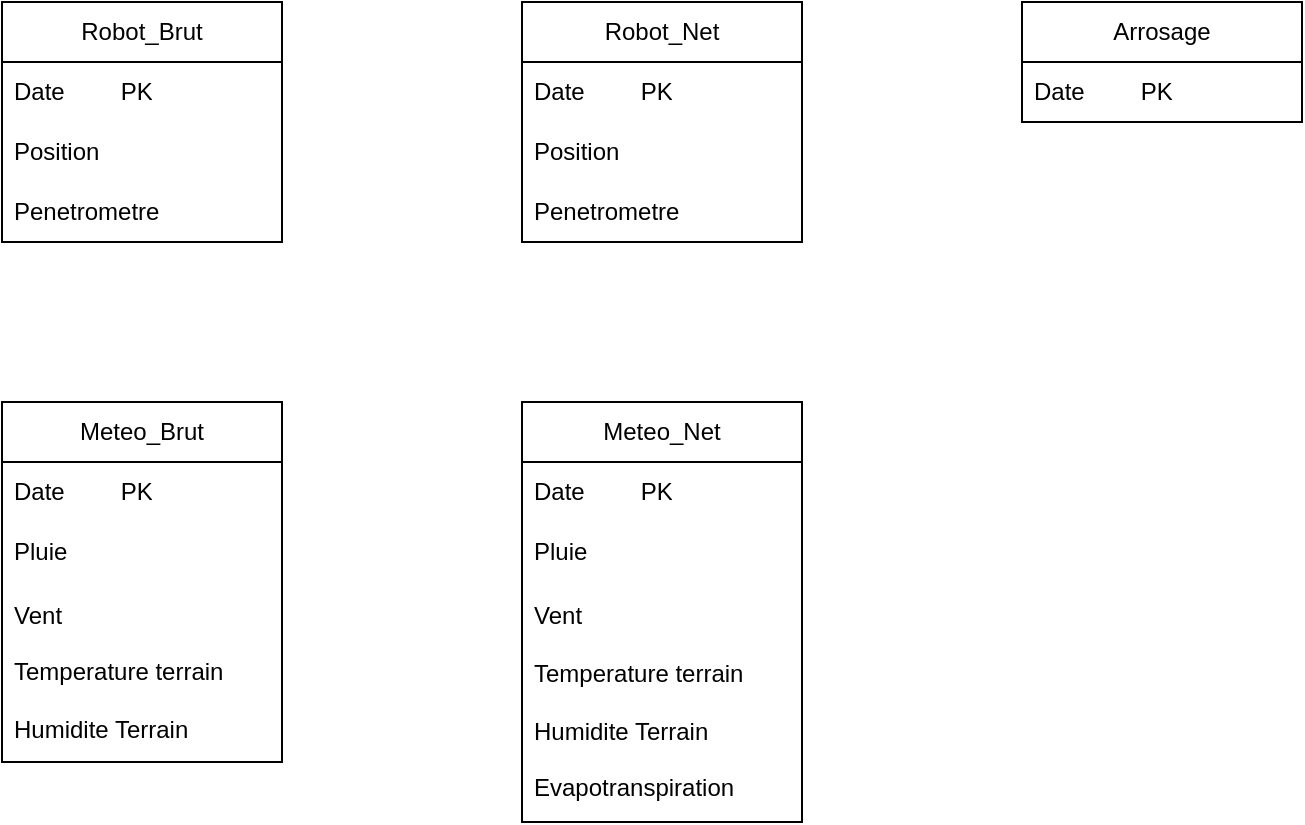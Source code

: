 <mxfile version="26.0.10">
  <diagram name="Page-1" id="NbkS6erG6AtFSxc0C80n">
    <mxGraphModel dx="1674" dy="772" grid="1" gridSize="10" guides="1" tooltips="1" connect="1" arrows="1" fold="1" page="1" pageScale="1" pageWidth="827" pageHeight="1169" math="0" shadow="0">
      <root>
        <mxCell id="0" />
        <mxCell id="1" parent="0" />
        <mxCell id="81JFbpgc3WT4hTkKOunl-1" value="Robot_Brut" style="swimlane;fontStyle=0;childLayout=stackLayout;horizontal=1;startSize=30;horizontalStack=0;resizeParent=1;resizeParentMax=0;resizeLast=0;collapsible=1;marginBottom=0;whiteSpace=wrap;html=1;" vertex="1" parent="1">
          <mxGeometry x="80" y="80" width="140" height="120" as="geometry" />
        </mxCell>
        <mxCell id="81JFbpgc3WT4hTkKOunl-2" value="Date&lt;span style=&quot;white-space: pre;&quot;&gt;&#x9;&lt;/span&gt;PK" style="text;strokeColor=none;fillColor=none;align=left;verticalAlign=middle;spacingLeft=4;spacingRight=4;overflow=hidden;points=[[0,0.5],[1,0.5]];portConstraint=eastwest;rotatable=0;whiteSpace=wrap;html=1;" vertex="1" parent="81JFbpgc3WT4hTkKOunl-1">
          <mxGeometry y="30" width="140" height="30" as="geometry" />
        </mxCell>
        <mxCell id="81JFbpgc3WT4hTkKOunl-3" value="Position" style="text;strokeColor=none;fillColor=none;align=left;verticalAlign=middle;spacingLeft=4;spacingRight=4;overflow=hidden;points=[[0,0.5],[1,0.5]];portConstraint=eastwest;rotatable=0;whiteSpace=wrap;html=1;" vertex="1" parent="81JFbpgc3WT4hTkKOunl-1">
          <mxGeometry y="60" width="140" height="30" as="geometry" />
        </mxCell>
        <mxCell id="81JFbpgc3WT4hTkKOunl-4" value="Penetrometre" style="text;strokeColor=none;fillColor=none;align=left;verticalAlign=middle;spacingLeft=4;spacingRight=4;overflow=hidden;points=[[0,0.5],[1,0.5]];portConstraint=eastwest;rotatable=0;whiteSpace=wrap;html=1;" vertex="1" parent="81JFbpgc3WT4hTkKOunl-1">
          <mxGeometry y="90" width="140" height="30" as="geometry" />
        </mxCell>
        <mxCell id="81JFbpgc3WT4hTkKOunl-5" value="Robot_Net" style="swimlane;fontStyle=0;childLayout=stackLayout;horizontal=1;startSize=30;horizontalStack=0;resizeParent=1;resizeParentMax=0;resizeLast=0;collapsible=1;marginBottom=0;whiteSpace=wrap;html=1;" vertex="1" parent="1">
          <mxGeometry x="340" y="80" width="140" height="120" as="geometry" />
        </mxCell>
        <mxCell id="81JFbpgc3WT4hTkKOunl-6" value="Date&lt;span style=&quot;white-space: pre;&quot;&gt;&#x9;&lt;/span&gt;PK" style="text;strokeColor=none;fillColor=none;align=left;verticalAlign=middle;spacingLeft=4;spacingRight=4;overflow=hidden;points=[[0,0.5],[1,0.5]];portConstraint=eastwest;rotatable=0;whiteSpace=wrap;html=1;" vertex="1" parent="81JFbpgc3WT4hTkKOunl-5">
          <mxGeometry y="30" width="140" height="30" as="geometry" />
        </mxCell>
        <mxCell id="81JFbpgc3WT4hTkKOunl-7" value="Position" style="text;strokeColor=none;fillColor=none;align=left;verticalAlign=middle;spacingLeft=4;spacingRight=4;overflow=hidden;points=[[0,0.5],[1,0.5]];portConstraint=eastwest;rotatable=0;whiteSpace=wrap;html=1;" vertex="1" parent="81JFbpgc3WT4hTkKOunl-5">
          <mxGeometry y="60" width="140" height="30" as="geometry" />
        </mxCell>
        <mxCell id="81JFbpgc3WT4hTkKOunl-8" value="Penetrometre" style="text;strokeColor=none;fillColor=none;align=left;verticalAlign=middle;spacingLeft=4;spacingRight=4;overflow=hidden;points=[[0,0.5],[1,0.5]];portConstraint=eastwest;rotatable=0;whiteSpace=wrap;html=1;" vertex="1" parent="81JFbpgc3WT4hTkKOunl-5">
          <mxGeometry y="90" width="140" height="30" as="geometry" />
        </mxCell>
        <mxCell id="81JFbpgc3WT4hTkKOunl-9" value="Arrosage" style="swimlane;fontStyle=0;childLayout=stackLayout;horizontal=1;startSize=30;horizontalStack=0;resizeParent=1;resizeParentMax=0;resizeLast=0;collapsible=1;marginBottom=0;whiteSpace=wrap;html=1;" vertex="1" parent="1">
          <mxGeometry x="590" y="80" width="140" height="60" as="geometry" />
        </mxCell>
        <mxCell id="81JFbpgc3WT4hTkKOunl-10" value="Date&lt;span style=&quot;white-space: pre;&quot;&gt;&#x9;&lt;/span&gt;PK" style="text;strokeColor=none;fillColor=none;align=left;verticalAlign=middle;spacingLeft=4;spacingRight=4;overflow=hidden;points=[[0,0.5],[1,0.5]];portConstraint=eastwest;rotatable=0;whiteSpace=wrap;html=1;" vertex="1" parent="81JFbpgc3WT4hTkKOunl-9">
          <mxGeometry y="30" width="140" height="30" as="geometry" />
        </mxCell>
        <mxCell id="81JFbpgc3WT4hTkKOunl-13" value="Meteo_Brut" style="swimlane;fontStyle=0;childLayout=stackLayout;horizontal=1;startSize=30;horizontalStack=0;resizeParent=1;resizeParentMax=0;resizeLast=0;collapsible=1;marginBottom=0;whiteSpace=wrap;html=1;" vertex="1" parent="1">
          <mxGeometry x="80" y="280" width="140" height="180" as="geometry" />
        </mxCell>
        <mxCell id="81JFbpgc3WT4hTkKOunl-14" value="Date&lt;span style=&quot;white-space: pre;&quot;&gt;&#x9;&lt;/span&gt;PK" style="text;strokeColor=none;fillColor=none;align=left;verticalAlign=middle;spacingLeft=4;spacingRight=4;overflow=hidden;points=[[0,0.5],[1,0.5]];portConstraint=eastwest;rotatable=0;whiteSpace=wrap;html=1;" vertex="1" parent="81JFbpgc3WT4hTkKOunl-13">
          <mxGeometry y="30" width="140" height="30" as="geometry" />
        </mxCell>
        <mxCell id="81JFbpgc3WT4hTkKOunl-15" value="Pluie" style="text;strokeColor=none;fillColor=none;align=left;verticalAlign=middle;spacingLeft=4;spacingRight=4;overflow=hidden;points=[[0,0.5],[1,0.5]];portConstraint=eastwest;rotatable=0;whiteSpace=wrap;html=1;" vertex="1" parent="81JFbpgc3WT4hTkKOunl-13">
          <mxGeometry y="60" width="140" height="30" as="geometry" />
        </mxCell>
        <mxCell id="81JFbpgc3WT4hTkKOunl-16" value="Vent&lt;div&gt;&lt;br&gt;&lt;div&gt;Temperature terrain&lt;/div&gt;&lt;div&gt;&lt;br&gt;&lt;/div&gt;&lt;div&gt;Humidite Terrain&lt;/div&gt;&lt;/div&gt;" style="text;strokeColor=none;fillColor=none;align=left;verticalAlign=middle;spacingLeft=4;spacingRight=4;overflow=hidden;points=[[0,0.5],[1,0.5]];portConstraint=eastwest;rotatable=0;whiteSpace=wrap;html=1;" vertex="1" parent="81JFbpgc3WT4hTkKOunl-13">
          <mxGeometry y="90" width="140" height="90" as="geometry" />
        </mxCell>
        <mxCell id="81JFbpgc3WT4hTkKOunl-18" value="Meteo_Net" style="swimlane;fontStyle=0;childLayout=stackLayout;horizontal=1;startSize=30;horizontalStack=0;resizeParent=1;resizeParentMax=0;resizeLast=0;collapsible=1;marginBottom=0;whiteSpace=wrap;html=1;" vertex="1" parent="1">
          <mxGeometry x="340" y="280" width="140" height="210" as="geometry">
            <mxRectangle x="340" y="280" width="100" height="30" as="alternateBounds" />
          </mxGeometry>
        </mxCell>
        <mxCell id="81JFbpgc3WT4hTkKOunl-19" value="Date&lt;span style=&quot;white-space: pre;&quot;&gt;&#x9;&lt;/span&gt;PK" style="text;strokeColor=none;fillColor=none;align=left;verticalAlign=middle;spacingLeft=4;spacingRight=4;overflow=hidden;points=[[0,0.5],[1,0.5]];portConstraint=eastwest;rotatable=0;whiteSpace=wrap;html=1;" vertex="1" parent="81JFbpgc3WT4hTkKOunl-18">
          <mxGeometry y="30" width="140" height="30" as="geometry" />
        </mxCell>
        <mxCell id="81JFbpgc3WT4hTkKOunl-20" value="Pluie" style="text;strokeColor=none;fillColor=none;align=left;verticalAlign=middle;spacingLeft=4;spacingRight=4;overflow=hidden;points=[[0,0.5],[1,0.5]];portConstraint=eastwest;rotatable=0;whiteSpace=wrap;html=1;" vertex="1" parent="81JFbpgc3WT4hTkKOunl-18">
          <mxGeometry y="60" width="140" height="30" as="geometry" />
        </mxCell>
        <mxCell id="81JFbpgc3WT4hTkKOunl-21" value="Vent&lt;div&gt;&lt;br&gt;&lt;div&gt;Temperature terrain&lt;/div&gt;&lt;div&gt;&lt;br&gt;&lt;/div&gt;&lt;div&gt;Humidite Terrain&lt;/div&gt;&lt;/div&gt;&lt;div&gt;&lt;br&gt;&lt;/div&gt;&lt;div&gt;Evapotranspiration&lt;/div&gt;" style="text;strokeColor=none;fillColor=none;align=left;verticalAlign=middle;spacingLeft=4;spacingRight=4;overflow=hidden;points=[[0,0.5],[1,0.5]];portConstraint=eastwest;rotatable=0;whiteSpace=wrap;html=1;" vertex="1" parent="81JFbpgc3WT4hTkKOunl-18">
          <mxGeometry y="90" width="140" height="120" as="geometry" />
        </mxCell>
      </root>
    </mxGraphModel>
  </diagram>
</mxfile>
